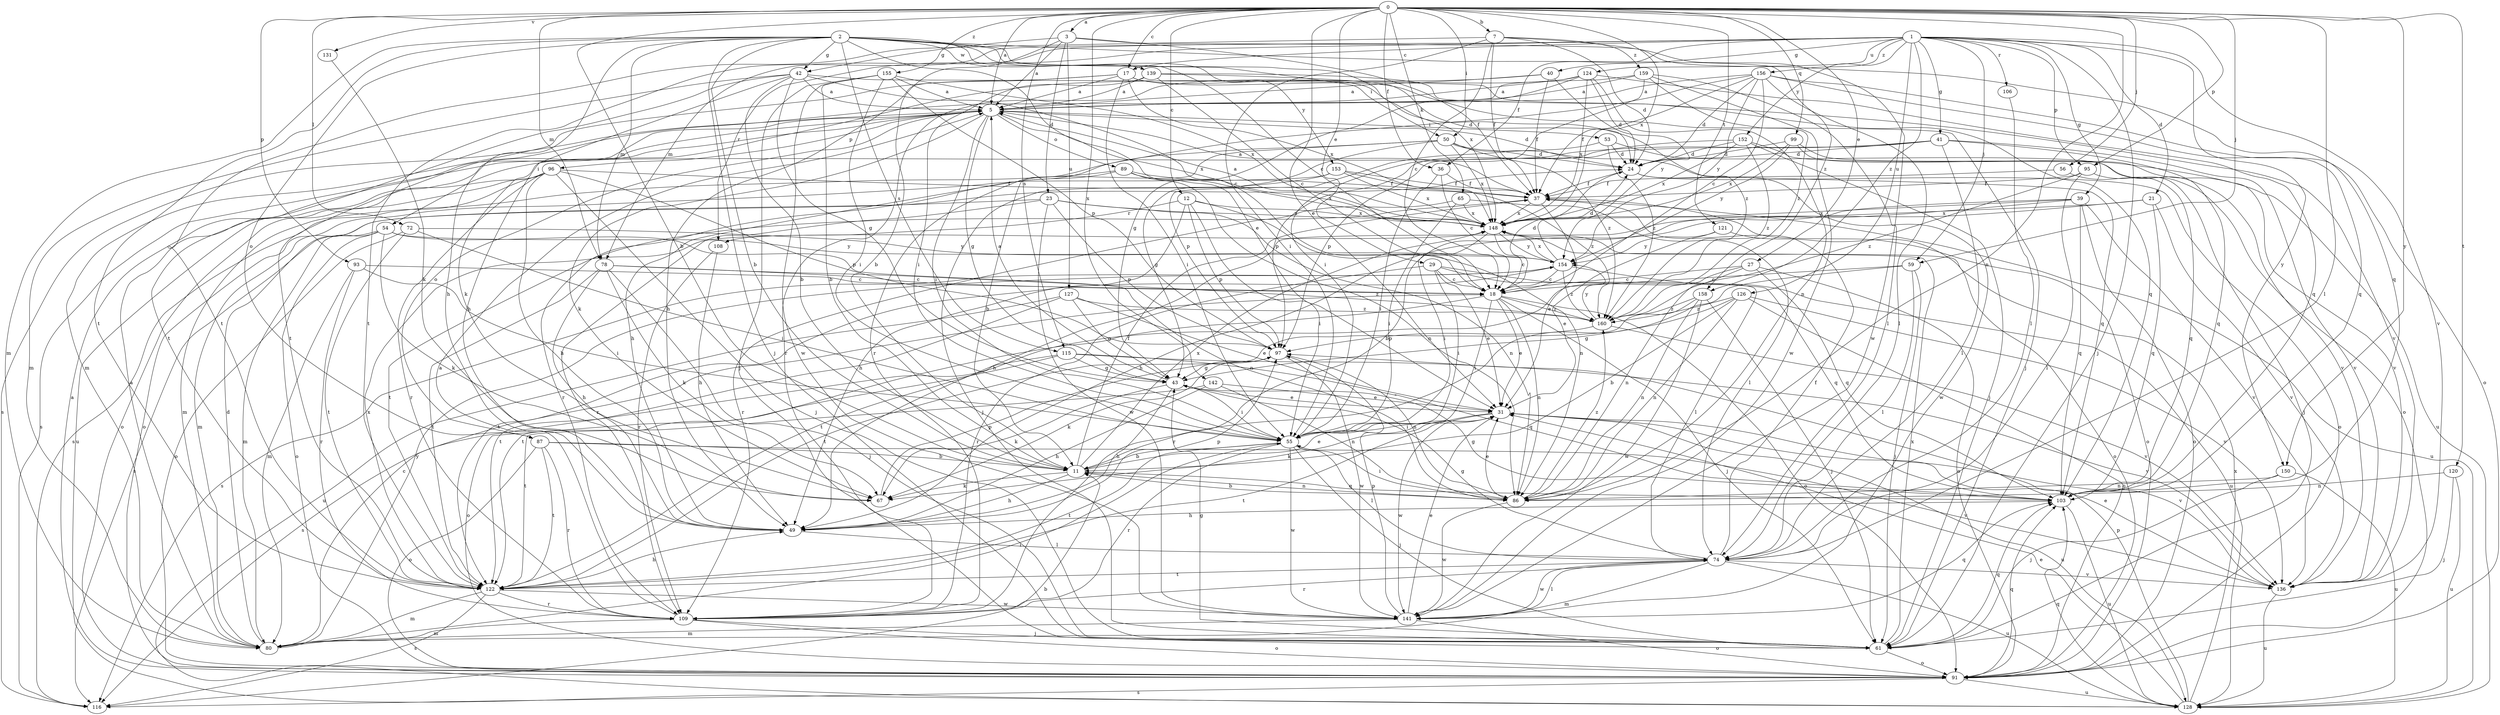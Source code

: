 strict digraph  {
0;
1;
2;
3;
5;
7;
11;
12;
17;
18;
21;
23;
24;
27;
29;
31;
36;
37;
39;
40;
41;
42;
43;
49;
50;
53;
54;
55;
56;
59;
61;
65;
67;
72;
74;
78;
80;
86;
87;
89;
91;
93;
95;
96;
97;
99;
103;
106;
108;
109;
115;
116;
120;
121;
122;
124;
126;
127;
128;
131;
136;
139;
141;
142;
148;
150;
152;
153;
154;
155;
156;
158;
159;
160;
0 -> 3  [label=a];
0 -> 5  [label=a];
0 -> 7  [label=b];
0 -> 11  [label=b];
0 -> 12  [label=c];
0 -> 17  [label=c];
0 -> 27  [label=e];
0 -> 29  [label=e];
0 -> 31  [label=e];
0 -> 36  [label=f];
0 -> 50  [label=i];
0 -> 56  [label=j];
0 -> 59  [label=j];
0 -> 65  [label=k];
0 -> 72  [label=l];
0 -> 74  [label=l];
0 -> 78  [label=m];
0 -> 86  [label=n];
0 -> 93  [label=p];
0 -> 95  [label=p];
0 -> 99  [label=q];
0 -> 115  [label=s];
0 -> 120  [label=t];
0 -> 121  [label=t];
0 -> 131  [label=v];
0 -> 142  [label=x];
0 -> 148  [label=x];
0 -> 150  [label=y];
0 -> 155  [label=z];
1 -> 17  [label=c];
1 -> 21  [label=d];
1 -> 36  [label=f];
1 -> 39  [label=g];
1 -> 40  [label=g];
1 -> 41  [label=g];
1 -> 59  [label=j];
1 -> 61  [label=j];
1 -> 78  [label=m];
1 -> 95  [label=p];
1 -> 106  [label=r];
1 -> 108  [label=r];
1 -> 122  [label=t];
1 -> 124  [label=u];
1 -> 126  [label=u];
1 -> 136  [label=v];
1 -> 150  [label=y];
1 -> 152  [label=y];
1 -> 156  [label=z];
1 -> 158  [label=z];
2 -> 11  [label=b];
2 -> 18  [label=c];
2 -> 31  [label=e];
2 -> 42  [label=g];
2 -> 49  [label=h];
2 -> 50  [label=i];
2 -> 61  [label=j];
2 -> 78  [label=m];
2 -> 80  [label=m];
2 -> 87  [label=o];
2 -> 115  [label=s];
2 -> 122  [label=t];
2 -> 139  [label=w];
2 -> 148  [label=x];
2 -> 153  [label=y];
2 -> 158  [label=z];
3 -> 5  [label=a];
3 -> 11  [label=b];
3 -> 23  [label=d];
3 -> 37  [label=f];
3 -> 42  [label=g];
3 -> 103  [label=q];
3 -> 127  [label=u];
5 -> 24  [label=d];
5 -> 43  [label=g];
5 -> 53  [label=i];
5 -> 54  [label=i];
5 -> 55  [label=i];
5 -> 67  [label=k];
5 -> 87  [label=o];
5 -> 89  [label=o];
5 -> 96  [label=p];
5 -> 116  [label=s];
5 -> 148  [label=x];
7 -> 18  [label=c];
7 -> 24  [label=d];
7 -> 37  [label=f];
7 -> 55  [label=i];
7 -> 122  [label=t];
7 -> 141  [label=w];
7 -> 159  [label=z];
11 -> 31  [label=e];
11 -> 37  [label=f];
11 -> 49  [label=h];
11 -> 67  [label=k];
11 -> 86  [label=n];
11 -> 103  [label=q];
11 -> 148  [label=x];
12 -> 49  [label=h];
12 -> 55  [label=i];
12 -> 86  [label=n];
12 -> 97  [label=p];
12 -> 108  [label=r];
12 -> 148  [label=x];
17 -> 5  [label=a];
17 -> 49  [label=h];
17 -> 55  [label=i];
17 -> 61  [label=j];
17 -> 80  [label=m];
17 -> 148  [label=x];
17 -> 160  [label=z];
18 -> 24  [label=d];
18 -> 31  [label=e];
18 -> 55  [label=i];
18 -> 61  [label=j];
18 -> 86  [label=n];
18 -> 91  [label=o];
18 -> 122  [label=t];
18 -> 160  [label=z];
21 -> 49  [label=h];
21 -> 103  [label=q];
21 -> 136  [label=v];
21 -> 148  [label=x];
23 -> 80  [label=m];
23 -> 86  [label=n];
23 -> 97  [label=p];
23 -> 109  [label=r];
23 -> 141  [label=w];
23 -> 148  [label=x];
24 -> 37  [label=f];
24 -> 91  [label=o];
24 -> 141  [label=w];
27 -> 18  [label=c];
27 -> 86  [label=n];
27 -> 91  [label=o];
27 -> 103  [label=q];
27 -> 122  [label=t];
29 -> 18  [label=c];
29 -> 31  [label=e];
29 -> 55  [label=i];
29 -> 74  [label=l];
29 -> 103  [label=q];
29 -> 109  [label=r];
31 -> 55  [label=i];
31 -> 67  [label=k];
31 -> 122  [label=t];
31 -> 128  [label=u];
31 -> 136  [label=v];
31 -> 141  [label=w];
36 -> 18  [label=c];
36 -> 37  [label=f];
36 -> 55  [label=i];
37 -> 5  [label=a];
37 -> 31  [label=e];
37 -> 91  [label=o];
37 -> 122  [label=t];
37 -> 128  [label=u];
37 -> 148  [label=x];
39 -> 11  [label=b];
39 -> 49  [label=h];
39 -> 91  [label=o];
39 -> 103  [label=q];
39 -> 136  [label=v];
39 -> 148  [label=x];
40 -> 5  [label=a];
40 -> 37  [label=f];
40 -> 67  [label=k];
40 -> 154  [label=y];
41 -> 24  [label=d];
41 -> 74  [label=l];
41 -> 97  [label=p];
41 -> 103  [label=q];
41 -> 116  [label=s];
41 -> 136  [label=v];
42 -> 5  [label=a];
42 -> 11  [label=b];
42 -> 18  [label=c];
42 -> 43  [label=g];
42 -> 49  [label=h];
42 -> 80  [label=m];
42 -> 122  [label=t];
42 -> 136  [label=v];
43 -> 5  [label=a];
43 -> 31  [label=e];
43 -> 49  [label=h];
43 -> 55  [label=i];
43 -> 67  [label=k];
49 -> 74  [label=l];
49 -> 97  [label=p];
50 -> 11  [label=b];
50 -> 24  [label=d];
50 -> 43  [label=g];
50 -> 49  [label=h];
50 -> 103  [label=q];
50 -> 148  [label=x];
50 -> 160  [label=z];
53 -> 24  [label=d];
53 -> 97  [label=p];
53 -> 136  [label=v];
53 -> 160  [label=z];
54 -> 67  [label=k];
54 -> 80  [label=m];
54 -> 86  [label=n];
54 -> 91  [label=o];
54 -> 116  [label=s];
54 -> 154  [label=y];
55 -> 11  [label=b];
55 -> 61  [label=j];
55 -> 74  [label=l];
55 -> 109  [label=r];
55 -> 122  [label=t];
55 -> 141  [label=w];
56 -> 37  [label=f];
56 -> 103  [label=q];
59 -> 18  [label=c];
59 -> 61  [label=j];
59 -> 74  [label=l];
59 -> 109  [label=r];
61 -> 43  [label=g];
61 -> 91  [label=o];
61 -> 103  [label=q];
61 -> 148  [label=x];
65 -> 55  [label=i];
65 -> 74  [label=l];
65 -> 109  [label=r];
65 -> 148  [label=x];
67 -> 97  [label=p];
72 -> 55  [label=i];
72 -> 91  [label=o];
72 -> 122  [label=t];
72 -> 154  [label=y];
74 -> 37  [label=f];
74 -> 43  [label=g];
74 -> 80  [label=m];
74 -> 109  [label=r];
74 -> 122  [label=t];
74 -> 128  [label=u];
74 -> 136  [label=v];
74 -> 141  [label=w];
78 -> 18  [label=c];
78 -> 49  [label=h];
78 -> 61  [label=j];
78 -> 67  [label=k];
78 -> 122  [label=t];
78 -> 160  [label=z];
80 -> 5  [label=a];
80 -> 18  [label=c];
80 -> 24  [label=d];
80 -> 55  [label=i];
80 -> 154  [label=y];
86 -> 11  [label=b];
86 -> 31  [label=e];
86 -> 55  [label=i];
86 -> 141  [label=w];
86 -> 160  [label=z];
87 -> 11  [label=b];
87 -> 91  [label=o];
87 -> 109  [label=r];
87 -> 122  [label=t];
87 -> 136  [label=v];
89 -> 37  [label=f];
89 -> 86  [label=n];
89 -> 109  [label=r];
89 -> 116  [label=s];
89 -> 148  [label=x];
91 -> 5  [label=a];
91 -> 103  [label=q];
91 -> 116  [label=s];
91 -> 128  [label=u];
93 -> 18  [label=c];
93 -> 55  [label=i];
93 -> 80  [label=m];
93 -> 109  [label=r];
95 -> 37  [label=f];
95 -> 61  [label=j];
95 -> 74  [label=l];
95 -> 160  [label=z];
96 -> 37  [label=f];
96 -> 49  [label=h];
96 -> 61  [label=j];
96 -> 80  [label=m];
96 -> 91  [label=o];
96 -> 97  [label=p];
96 -> 109  [label=r];
96 -> 128  [label=u];
97 -> 43  [label=g];
97 -> 67  [label=k];
97 -> 86  [label=n];
97 -> 141  [label=w];
99 -> 24  [label=d];
99 -> 91  [label=o];
99 -> 136  [label=v];
99 -> 148  [label=x];
99 -> 154  [label=y];
103 -> 43  [label=g];
103 -> 49  [label=h];
103 -> 128  [label=u];
106 -> 74  [label=l];
108 -> 49  [label=h];
108 -> 109  [label=r];
109 -> 5  [label=a];
109 -> 61  [label=j];
109 -> 80  [label=m];
109 -> 91  [label=o];
115 -> 43  [label=g];
115 -> 91  [label=o];
115 -> 103  [label=q];
115 -> 116  [label=s];
115 -> 136  [label=v];
116 -> 11  [label=b];
120 -> 61  [label=j];
120 -> 86  [label=n];
120 -> 128  [label=u];
121 -> 31  [label=e];
121 -> 91  [label=o];
121 -> 154  [label=y];
122 -> 49  [label=h];
122 -> 80  [label=m];
122 -> 109  [label=r];
122 -> 116  [label=s];
122 -> 141  [label=w];
122 -> 148  [label=x];
124 -> 5  [label=a];
124 -> 24  [label=d];
124 -> 43  [label=g];
124 -> 86  [label=n];
124 -> 103  [label=q];
124 -> 109  [label=r];
124 -> 148  [label=x];
126 -> 11  [label=b];
126 -> 43  [label=g];
126 -> 86  [label=n];
126 -> 91  [label=o];
126 -> 136  [label=v];
126 -> 160  [label=z];
127 -> 31  [label=e];
127 -> 43  [label=g];
127 -> 122  [label=t];
127 -> 128  [label=u];
127 -> 160  [label=z];
128 -> 31  [label=e];
128 -> 97  [label=p];
128 -> 103  [label=q];
128 -> 148  [label=x];
131 -> 67  [label=k];
136 -> 31  [label=e];
136 -> 128  [label=u];
139 -> 5  [label=a];
139 -> 18  [label=c];
139 -> 24  [label=d];
139 -> 55  [label=i];
139 -> 103  [label=q];
141 -> 31  [label=e];
141 -> 74  [label=l];
141 -> 80  [label=m];
141 -> 91  [label=o];
141 -> 97  [label=p];
141 -> 103  [label=q];
142 -> 31  [label=e];
142 -> 49  [label=h];
142 -> 86  [label=n];
142 -> 122  [label=t];
148 -> 5  [label=a];
148 -> 18  [label=c];
148 -> 55  [label=i];
148 -> 154  [label=y];
150 -> 61  [label=j];
150 -> 86  [label=n];
150 -> 128  [label=u];
152 -> 24  [label=d];
152 -> 61  [label=j];
152 -> 97  [label=p];
152 -> 128  [label=u];
152 -> 148  [label=x];
152 -> 160  [label=z];
153 -> 37  [label=f];
153 -> 61  [label=j];
153 -> 91  [label=o];
153 -> 148  [label=x];
153 -> 160  [label=z];
154 -> 18  [label=c];
154 -> 24  [label=d];
154 -> 116  [label=s];
154 -> 122  [label=t];
154 -> 128  [label=u];
154 -> 148  [label=x];
154 -> 160  [label=z];
155 -> 5  [label=a];
155 -> 11  [label=b];
155 -> 55  [label=i];
155 -> 61  [label=j];
155 -> 97  [label=p];
155 -> 141  [label=w];
155 -> 148  [label=x];
156 -> 5  [label=a];
156 -> 18  [label=c];
156 -> 24  [label=d];
156 -> 37  [label=f];
156 -> 74  [label=l];
156 -> 91  [label=o];
156 -> 103  [label=q];
156 -> 109  [label=r];
156 -> 154  [label=y];
158 -> 61  [label=j];
158 -> 86  [label=n];
158 -> 122  [label=t];
158 -> 141  [label=w];
158 -> 160  [label=z];
159 -> 5  [label=a];
159 -> 55  [label=i];
159 -> 74  [label=l];
159 -> 122  [label=t];
159 -> 141  [label=w];
159 -> 160  [label=z];
160 -> 97  [label=p];
160 -> 136  [label=v];
160 -> 154  [label=y];
}
